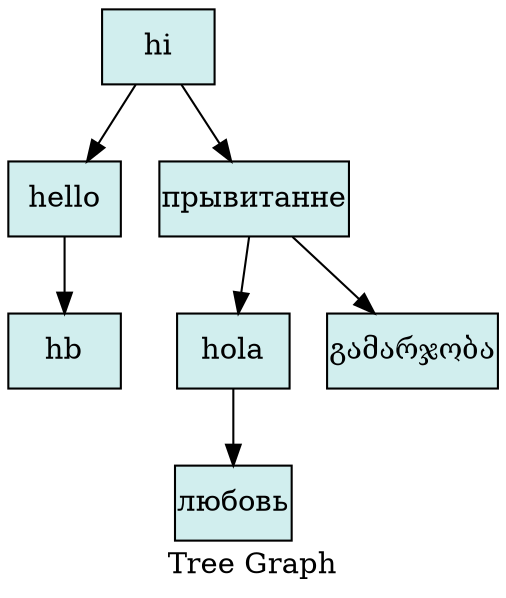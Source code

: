 digraph Tree {

	node [shape = "circle", style = "filled", fillcolor = "red",fontcolor = "#000000", margin = "0.01"];
	rankdir = "TB";

	label = "Tree Graph";

	"0x5b7fc80" [shape = "record", fillcolor="lightcyan2", label = "{hi}" ];
	"0x5b7fc80"->"0x5b801e0";
	"0x5b7fc80"->"0x5b7fe20";


	"0x5b7fe20" [shape = "record", fillcolor="lightcyan2", label = "{прывитанне}" ];
	"0x5b7fe20"->"0x5b7ff00";
	"0x5b7fe20"->"0x5b80100";


	"0x5b80100" [shape = "record", fillcolor="lightcyan2", label = "{გამარჯობა}" ];


	"0x5b7ff00" [shape = "record", fillcolor="lightcyan2", label = "{hola}" ];
	"0x5b7ff00"->"0x5b80260";


	"0x5b80260" [shape = "record", fillcolor="lightcyan2", label = "{любовь}" ];


	"0x5b801e0" [shape = "record", fillcolor="lightcyan2", label = "{hello}" ];
	"0x5b801e0"->"0x5b802e0";


	"0x5b802e0" [shape = "record", fillcolor="lightcyan2", label = "{hb}" ];


}
